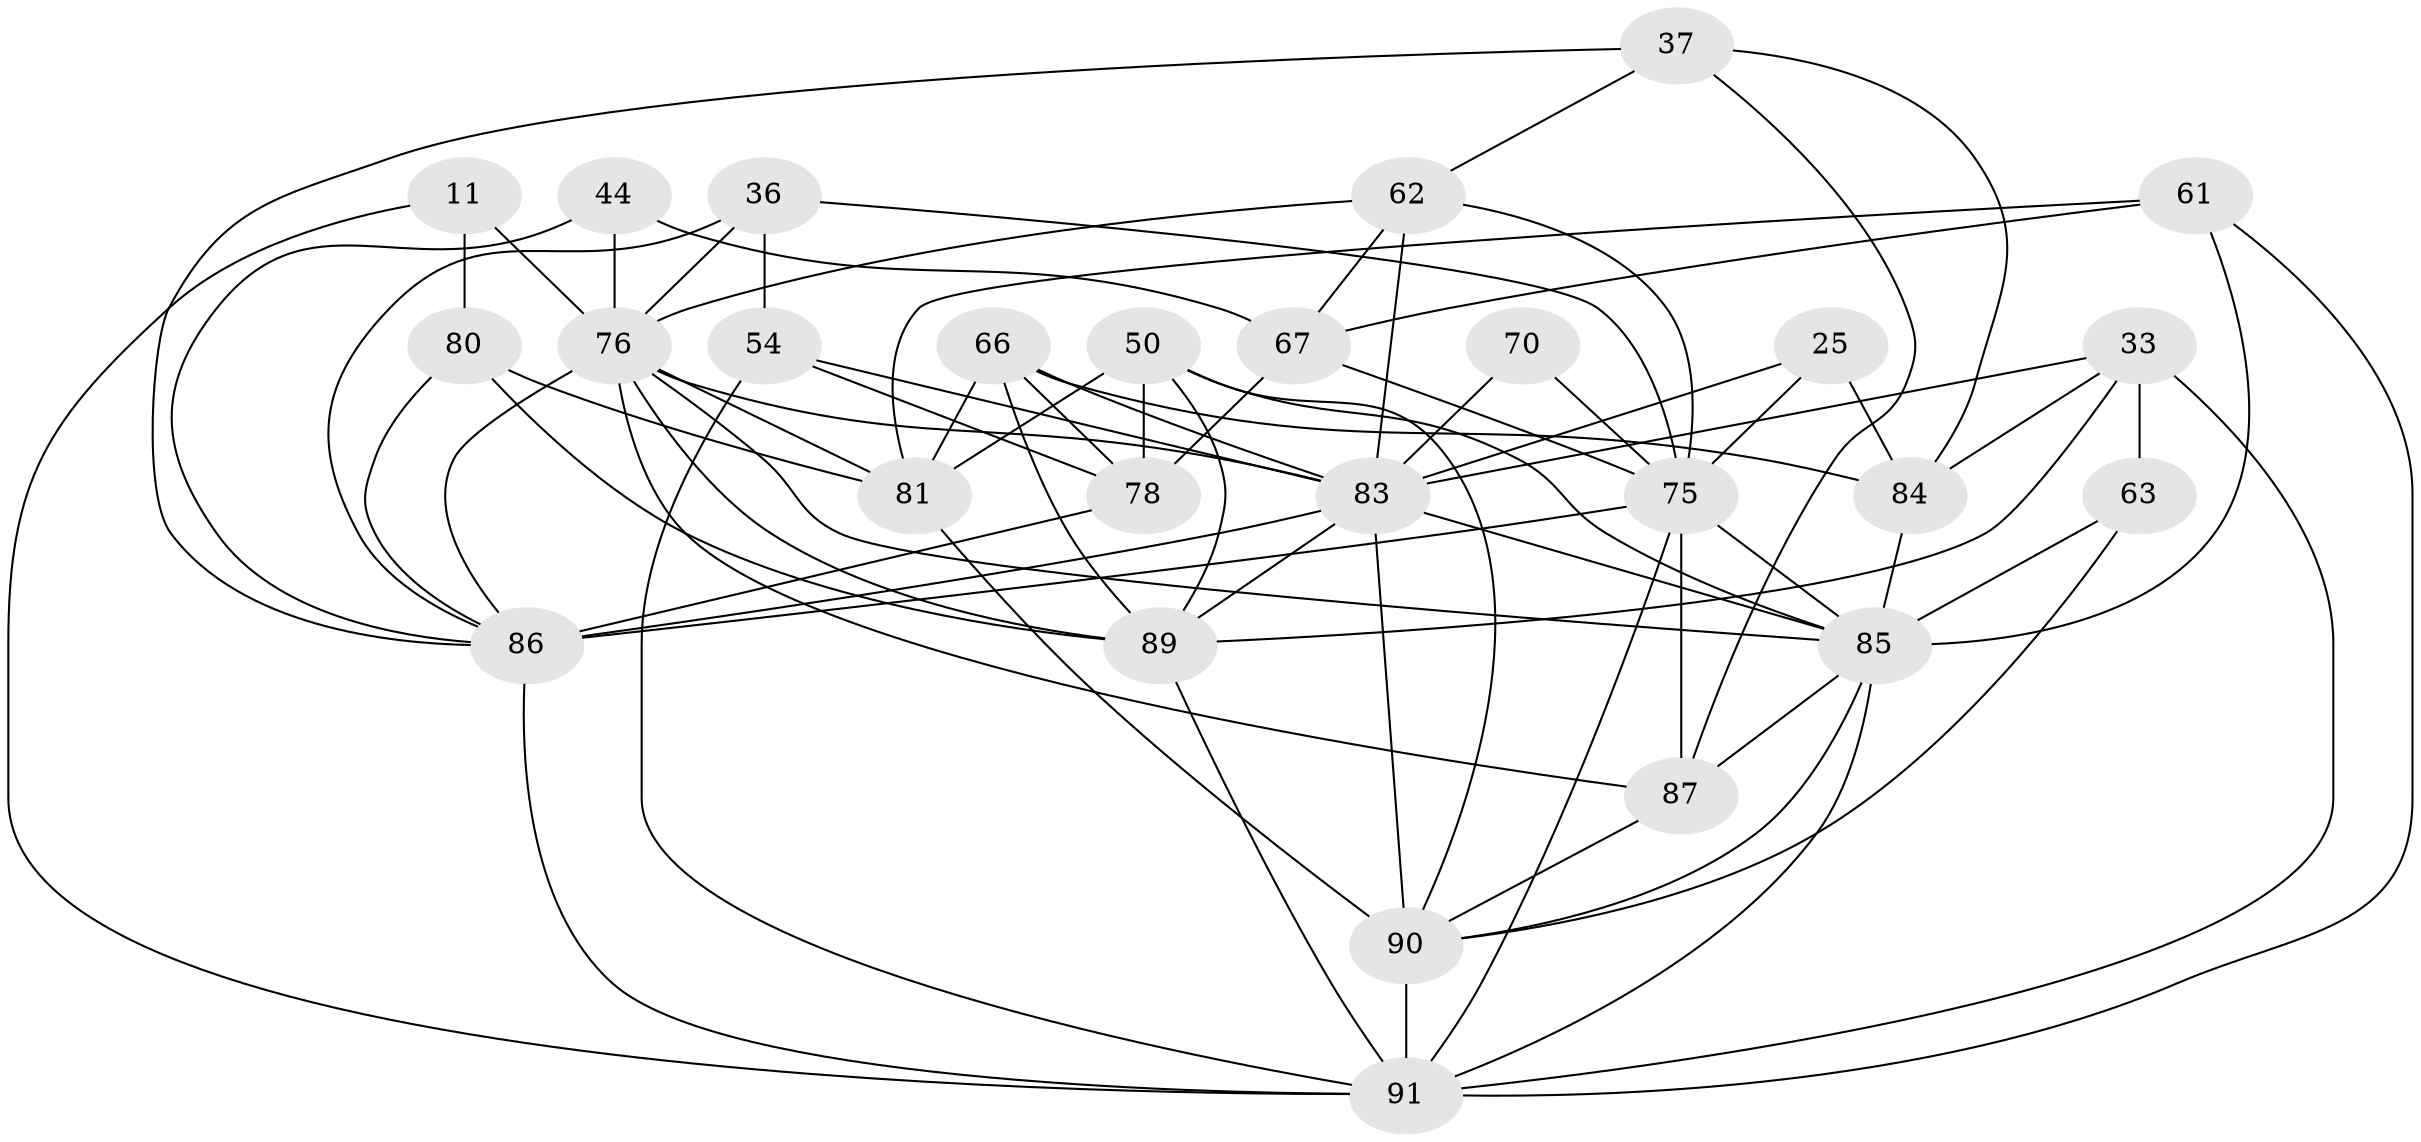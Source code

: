 // original degree distribution, {4: 1.0}
// Generated by graph-tools (version 1.1) at 2025/02/03/04/25 22:02:44]
// undirected, 27 vertices, 76 edges
graph export_dot {
graph [start="1"]
  node [color=gray90,style=filled];
  11;
  25;
  33 [super="+6"];
  36 [super="+16"];
  37;
  44;
  50 [super="+29"];
  54 [super="+51"];
  61 [super="+59"];
  62 [super="+47+55"];
  63;
  66 [super="+64"];
  67 [super="+24"];
  70;
  75 [super="+42"];
  76 [super="+65+45+43"];
  78 [super="+60"];
  80 [super="+5"];
  81 [super="+26+77"];
  83 [super="+1+52+49+82"];
  84 [super="+31"];
  85 [super="+48+41+79"];
  86 [super="+73+22"];
  87 [super="+40"];
  89 [super="+68"];
  90 [super="+74+88"];
  91 [super="+57+71"];
  11 -- 80 [weight=2];
  11 -- 76;
  11 -- 91;
  25 -- 84;
  25 -- 83 [weight=2];
  25 -- 75;
  33 -- 63 [weight=2];
  33 -- 89;
  33 -- 84;
  33 -- 83;
  33 -- 91;
  36 -- 54 [weight=2];
  36 -- 76;
  36 -- 86 [weight=2];
  36 -- 75;
  37 -- 87;
  37 -- 62;
  37 -- 84;
  37 -- 86;
  44 -- 67;
  44 -- 76 [weight=2];
  44 -- 86;
  50 -- 90 [weight=2];
  50 -- 85;
  50 -- 78;
  50 -- 81;
  50 -- 89;
  54 -- 78 [weight=2];
  54 -- 83;
  54 -- 91;
  61 -- 67 [weight=2];
  61 -- 85 [weight=3];
  61 -- 81 [weight=3];
  61 -- 91 [weight=2];
  62 -- 67 [weight=2];
  62 -- 83 [weight=2];
  62 -- 75 [weight=2];
  62 -- 76;
  63 -- 85;
  63 -- 90;
  66 -- 83 [weight=2];
  66 -- 84;
  66 -- 89;
  66 -- 81;
  66 -- 78;
  67 -- 78;
  67 -- 75 [weight=2];
  70 -- 83 [weight=3];
  70 -- 75;
  75 -- 85 [weight=2];
  75 -- 86;
  75 -- 87;
  75 -- 91;
  76 -- 85 [weight=3];
  76 -- 81 [weight=3];
  76 -- 83;
  76 -- 86 [weight=2];
  76 -- 87;
  76 -- 89;
  78 -- 86;
  80 -- 81;
  80 -- 89 [weight=2];
  80 -- 86;
  81 -- 90;
  83 -- 90 [weight=4];
  83 -- 85 [weight=3];
  83 -- 86 [weight=4];
  83 -- 89;
  84 -- 85 [weight=2];
  85 -- 90;
  85 -- 87;
  85 -- 91;
  86 -- 91 [weight=3];
  87 -- 90 [weight=2];
  89 -- 91;
  90 -- 91 [weight=3];
}
